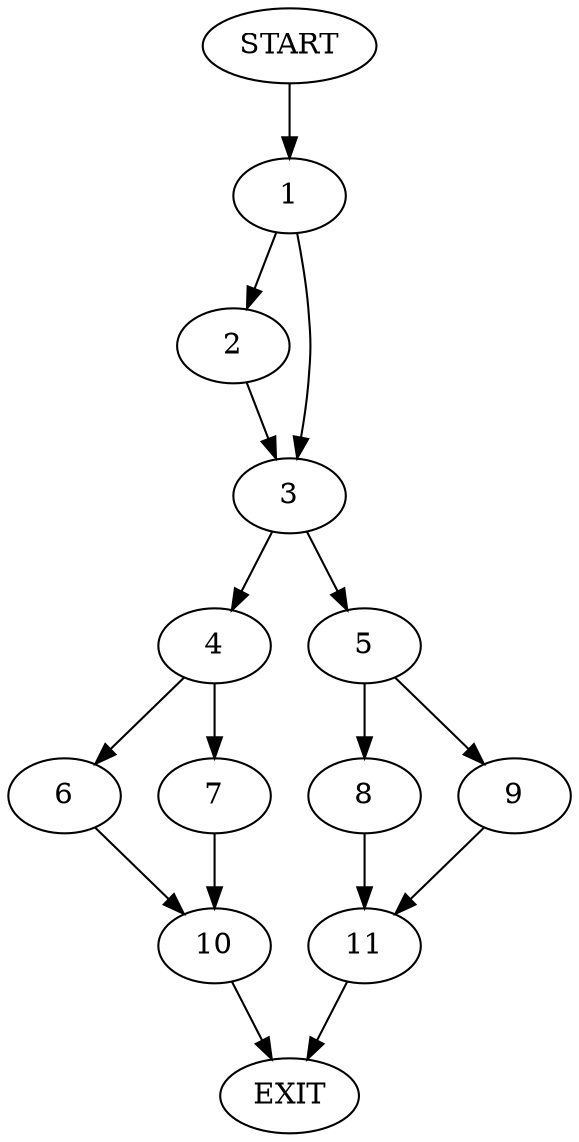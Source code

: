 digraph {
0 [label="START"]
12 [label="EXIT"]
0 -> 1
1 -> 2
1 -> 3
3 -> 4
3 -> 5
2 -> 3
4 -> 6
4 -> 7
5 -> 8
5 -> 9
6 -> 10
7 -> 10
10 -> 12
8 -> 11
9 -> 11
11 -> 12
}
